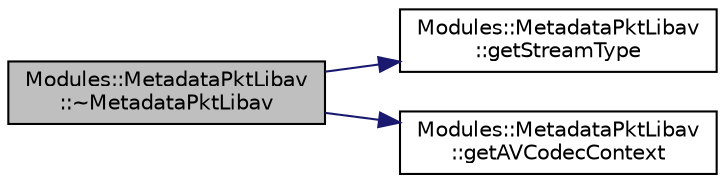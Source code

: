 digraph "Modules::MetadataPktLibav::~MetadataPktLibav"
{
 // INTERACTIVE_SVG=YES
  edge [fontname="Helvetica",fontsize="10",labelfontname="Helvetica",labelfontsize="10"];
  node [fontname="Helvetica",fontsize="10",shape=record];
  rankdir="LR";
  Node1 [label="Modules::MetadataPktLibav\l::~MetadataPktLibav",height=0.2,width=0.4,color="black", fillcolor="grey75", style="filled", fontcolor="black"];
  Node1 -> Node2 [color="midnightblue",fontsize="10",style="solid",fontname="Helvetica"];
  Node2 [label="Modules::MetadataPktLibav\l::getStreamType",height=0.2,width=0.4,color="black", fillcolor="white", style="filled",URL="$class_modules_1_1_metadata_pkt_libav.html#a848ed1aee8531e6e9c7bc53fb40038af"];
  Node1 -> Node3 [color="midnightblue",fontsize="10",style="solid",fontname="Helvetica"];
  Node3 [label="Modules::MetadataPktLibav\l::getAVCodecContext",height=0.2,width=0.4,color="black", fillcolor="white", style="filled",URL="$class_modules_1_1_metadata_pkt_libav.html#a25ca2cb70953f96780c67722e4f73cb3"];
}
